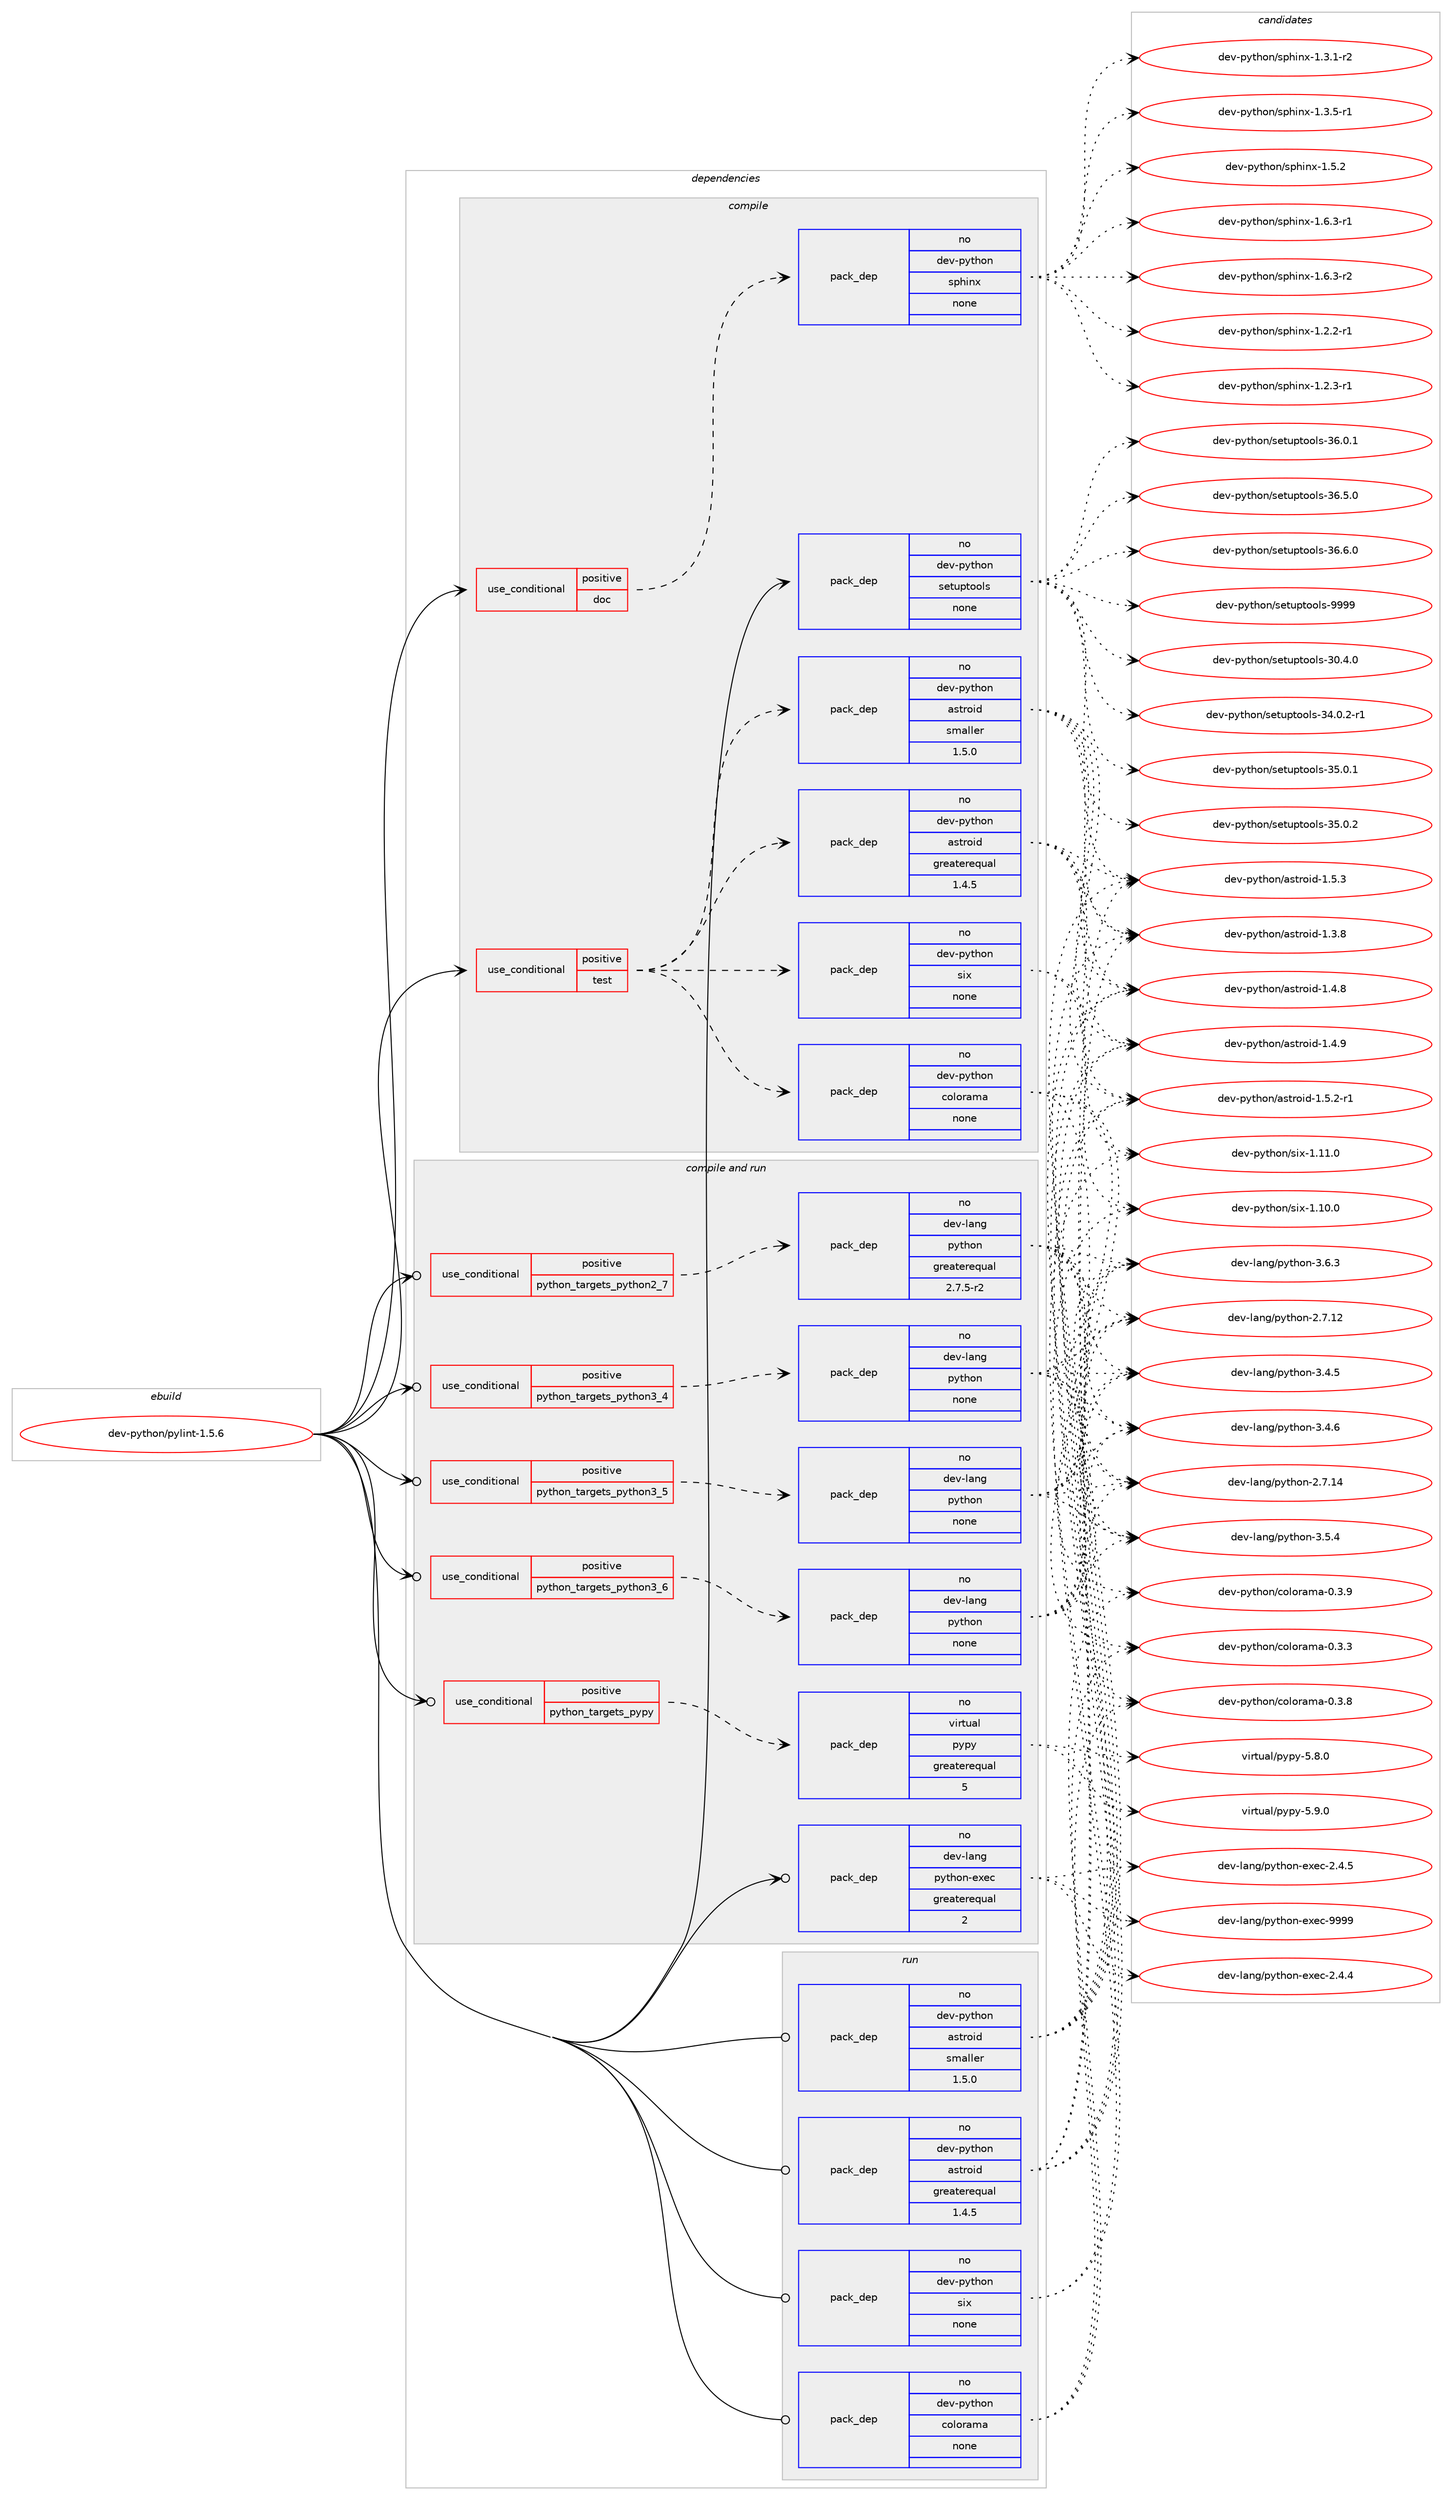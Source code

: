 digraph prolog {

# *************
# Graph options
# *************

newrank=true;
concentrate=true;
compound=true;
graph [rankdir=LR,fontname=Helvetica,fontsize=10,ranksep=1.5];#, ranksep=2.5, nodesep=0.2];
edge  [arrowhead=vee];
node  [fontname=Helvetica,fontsize=10];

# **********
# The ebuild
# **********

subgraph cluster_leftcol {
color=gray;
rank=same;
label=<<i>ebuild</i>>;
id [label="dev-python/pylint-1.5.6", color=red, width=4, href="../dev-python/pylint-1.5.6.svg"];
}

# ****************
# The dependencies
# ****************

subgraph cluster_midcol {
color=gray;
label=<<i>dependencies</i>>;
subgraph cluster_compile {
fillcolor="#eeeeee";
style=filled;
label=<<i>compile</i>>;
subgraph cond38712 {
dependency177261 [label=<<TABLE BORDER="0" CELLBORDER="1" CELLSPACING="0" CELLPADDING="4"><TR><TD ROWSPAN="3" CELLPADDING="10">use_conditional</TD></TR><TR><TD>positive</TD></TR><TR><TD>doc</TD></TR></TABLE>>, shape=none, color=red];
subgraph pack134631 {
dependency177262 [label=<<TABLE BORDER="0" CELLBORDER="1" CELLSPACING="0" CELLPADDING="4" WIDTH="220"><TR><TD ROWSPAN="6" CELLPADDING="30">pack_dep</TD></TR><TR><TD WIDTH="110">no</TD></TR><TR><TD>dev-python</TD></TR><TR><TD>sphinx</TD></TR><TR><TD>none</TD></TR><TR><TD></TD></TR></TABLE>>, shape=none, color=blue];
}
dependency177261:e -> dependency177262:w [weight=20,style="dashed",arrowhead="vee"];
}
id:e -> dependency177261:w [weight=20,style="solid",arrowhead="vee"];
subgraph cond38713 {
dependency177263 [label=<<TABLE BORDER="0" CELLBORDER="1" CELLSPACING="0" CELLPADDING="4"><TR><TD ROWSPAN="3" CELLPADDING="10">use_conditional</TD></TR><TR><TD>positive</TD></TR><TR><TD>test</TD></TR></TABLE>>, shape=none, color=red];
subgraph pack134632 {
dependency177264 [label=<<TABLE BORDER="0" CELLBORDER="1" CELLSPACING="0" CELLPADDING="4" WIDTH="220"><TR><TD ROWSPAN="6" CELLPADDING="30">pack_dep</TD></TR><TR><TD WIDTH="110">no</TD></TR><TR><TD>dev-python</TD></TR><TR><TD>astroid</TD></TR><TR><TD>greaterequal</TD></TR><TR><TD>1.4.5</TD></TR></TABLE>>, shape=none, color=blue];
}
dependency177263:e -> dependency177264:w [weight=20,style="dashed",arrowhead="vee"];
subgraph pack134633 {
dependency177265 [label=<<TABLE BORDER="0" CELLBORDER="1" CELLSPACING="0" CELLPADDING="4" WIDTH="220"><TR><TD ROWSPAN="6" CELLPADDING="30">pack_dep</TD></TR><TR><TD WIDTH="110">no</TD></TR><TR><TD>dev-python</TD></TR><TR><TD>astroid</TD></TR><TR><TD>smaller</TD></TR><TR><TD>1.5.0</TD></TR></TABLE>>, shape=none, color=blue];
}
dependency177263:e -> dependency177265:w [weight=20,style="dashed",arrowhead="vee"];
subgraph pack134634 {
dependency177266 [label=<<TABLE BORDER="0" CELLBORDER="1" CELLSPACING="0" CELLPADDING="4" WIDTH="220"><TR><TD ROWSPAN="6" CELLPADDING="30">pack_dep</TD></TR><TR><TD WIDTH="110">no</TD></TR><TR><TD>dev-python</TD></TR><TR><TD>colorama</TD></TR><TR><TD>none</TD></TR><TR><TD></TD></TR></TABLE>>, shape=none, color=blue];
}
dependency177263:e -> dependency177266:w [weight=20,style="dashed",arrowhead="vee"];
subgraph pack134635 {
dependency177267 [label=<<TABLE BORDER="0" CELLBORDER="1" CELLSPACING="0" CELLPADDING="4" WIDTH="220"><TR><TD ROWSPAN="6" CELLPADDING="30">pack_dep</TD></TR><TR><TD WIDTH="110">no</TD></TR><TR><TD>dev-python</TD></TR><TR><TD>six</TD></TR><TR><TD>none</TD></TR><TR><TD></TD></TR></TABLE>>, shape=none, color=blue];
}
dependency177263:e -> dependency177267:w [weight=20,style="dashed",arrowhead="vee"];
}
id:e -> dependency177263:w [weight=20,style="solid",arrowhead="vee"];
subgraph pack134636 {
dependency177268 [label=<<TABLE BORDER="0" CELLBORDER="1" CELLSPACING="0" CELLPADDING="4" WIDTH="220"><TR><TD ROWSPAN="6" CELLPADDING="30">pack_dep</TD></TR><TR><TD WIDTH="110">no</TD></TR><TR><TD>dev-python</TD></TR><TR><TD>setuptools</TD></TR><TR><TD>none</TD></TR><TR><TD></TD></TR></TABLE>>, shape=none, color=blue];
}
id:e -> dependency177268:w [weight=20,style="solid",arrowhead="vee"];
}
subgraph cluster_compileandrun {
fillcolor="#eeeeee";
style=filled;
label=<<i>compile and run</i>>;
subgraph cond38714 {
dependency177269 [label=<<TABLE BORDER="0" CELLBORDER="1" CELLSPACING="0" CELLPADDING="4"><TR><TD ROWSPAN="3" CELLPADDING="10">use_conditional</TD></TR><TR><TD>positive</TD></TR><TR><TD>python_targets_pypy</TD></TR></TABLE>>, shape=none, color=red];
subgraph pack134637 {
dependency177270 [label=<<TABLE BORDER="0" CELLBORDER="1" CELLSPACING="0" CELLPADDING="4" WIDTH="220"><TR><TD ROWSPAN="6" CELLPADDING="30">pack_dep</TD></TR><TR><TD WIDTH="110">no</TD></TR><TR><TD>virtual</TD></TR><TR><TD>pypy</TD></TR><TR><TD>greaterequal</TD></TR><TR><TD>5</TD></TR></TABLE>>, shape=none, color=blue];
}
dependency177269:e -> dependency177270:w [weight=20,style="dashed",arrowhead="vee"];
}
id:e -> dependency177269:w [weight=20,style="solid",arrowhead="odotvee"];
subgraph cond38715 {
dependency177271 [label=<<TABLE BORDER="0" CELLBORDER="1" CELLSPACING="0" CELLPADDING="4"><TR><TD ROWSPAN="3" CELLPADDING="10">use_conditional</TD></TR><TR><TD>positive</TD></TR><TR><TD>python_targets_python2_7</TD></TR></TABLE>>, shape=none, color=red];
subgraph pack134638 {
dependency177272 [label=<<TABLE BORDER="0" CELLBORDER="1" CELLSPACING="0" CELLPADDING="4" WIDTH="220"><TR><TD ROWSPAN="6" CELLPADDING="30">pack_dep</TD></TR><TR><TD WIDTH="110">no</TD></TR><TR><TD>dev-lang</TD></TR><TR><TD>python</TD></TR><TR><TD>greaterequal</TD></TR><TR><TD>2.7.5-r2</TD></TR></TABLE>>, shape=none, color=blue];
}
dependency177271:e -> dependency177272:w [weight=20,style="dashed",arrowhead="vee"];
}
id:e -> dependency177271:w [weight=20,style="solid",arrowhead="odotvee"];
subgraph cond38716 {
dependency177273 [label=<<TABLE BORDER="0" CELLBORDER="1" CELLSPACING="0" CELLPADDING="4"><TR><TD ROWSPAN="3" CELLPADDING="10">use_conditional</TD></TR><TR><TD>positive</TD></TR><TR><TD>python_targets_python3_4</TD></TR></TABLE>>, shape=none, color=red];
subgraph pack134639 {
dependency177274 [label=<<TABLE BORDER="0" CELLBORDER="1" CELLSPACING="0" CELLPADDING="4" WIDTH="220"><TR><TD ROWSPAN="6" CELLPADDING="30">pack_dep</TD></TR><TR><TD WIDTH="110">no</TD></TR><TR><TD>dev-lang</TD></TR><TR><TD>python</TD></TR><TR><TD>none</TD></TR><TR><TD></TD></TR></TABLE>>, shape=none, color=blue];
}
dependency177273:e -> dependency177274:w [weight=20,style="dashed",arrowhead="vee"];
}
id:e -> dependency177273:w [weight=20,style="solid",arrowhead="odotvee"];
subgraph cond38717 {
dependency177275 [label=<<TABLE BORDER="0" CELLBORDER="1" CELLSPACING="0" CELLPADDING="4"><TR><TD ROWSPAN="3" CELLPADDING="10">use_conditional</TD></TR><TR><TD>positive</TD></TR><TR><TD>python_targets_python3_5</TD></TR></TABLE>>, shape=none, color=red];
subgraph pack134640 {
dependency177276 [label=<<TABLE BORDER="0" CELLBORDER="1" CELLSPACING="0" CELLPADDING="4" WIDTH="220"><TR><TD ROWSPAN="6" CELLPADDING="30">pack_dep</TD></TR><TR><TD WIDTH="110">no</TD></TR><TR><TD>dev-lang</TD></TR><TR><TD>python</TD></TR><TR><TD>none</TD></TR><TR><TD></TD></TR></TABLE>>, shape=none, color=blue];
}
dependency177275:e -> dependency177276:w [weight=20,style="dashed",arrowhead="vee"];
}
id:e -> dependency177275:w [weight=20,style="solid",arrowhead="odotvee"];
subgraph cond38718 {
dependency177277 [label=<<TABLE BORDER="0" CELLBORDER="1" CELLSPACING="0" CELLPADDING="4"><TR><TD ROWSPAN="3" CELLPADDING="10">use_conditional</TD></TR><TR><TD>positive</TD></TR><TR><TD>python_targets_python3_6</TD></TR></TABLE>>, shape=none, color=red];
subgraph pack134641 {
dependency177278 [label=<<TABLE BORDER="0" CELLBORDER="1" CELLSPACING="0" CELLPADDING="4" WIDTH="220"><TR><TD ROWSPAN="6" CELLPADDING="30">pack_dep</TD></TR><TR><TD WIDTH="110">no</TD></TR><TR><TD>dev-lang</TD></TR><TR><TD>python</TD></TR><TR><TD>none</TD></TR><TR><TD></TD></TR></TABLE>>, shape=none, color=blue];
}
dependency177277:e -> dependency177278:w [weight=20,style="dashed",arrowhead="vee"];
}
id:e -> dependency177277:w [weight=20,style="solid",arrowhead="odotvee"];
subgraph pack134642 {
dependency177279 [label=<<TABLE BORDER="0" CELLBORDER="1" CELLSPACING="0" CELLPADDING="4" WIDTH="220"><TR><TD ROWSPAN="6" CELLPADDING="30">pack_dep</TD></TR><TR><TD WIDTH="110">no</TD></TR><TR><TD>dev-lang</TD></TR><TR><TD>python-exec</TD></TR><TR><TD>greaterequal</TD></TR><TR><TD>2</TD></TR></TABLE>>, shape=none, color=blue];
}
id:e -> dependency177279:w [weight=20,style="solid",arrowhead="odotvee"];
}
subgraph cluster_run {
fillcolor="#eeeeee";
style=filled;
label=<<i>run</i>>;
subgraph pack134643 {
dependency177280 [label=<<TABLE BORDER="0" CELLBORDER="1" CELLSPACING="0" CELLPADDING="4" WIDTH="220"><TR><TD ROWSPAN="6" CELLPADDING="30">pack_dep</TD></TR><TR><TD WIDTH="110">no</TD></TR><TR><TD>dev-python</TD></TR><TR><TD>astroid</TD></TR><TR><TD>greaterequal</TD></TR><TR><TD>1.4.5</TD></TR></TABLE>>, shape=none, color=blue];
}
id:e -> dependency177280:w [weight=20,style="solid",arrowhead="odot"];
subgraph pack134644 {
dependency177281 [label=<<TABLE BORDER="0" CELLBORDER="1" CELLSPACING="0" CELLPADDING="4" WIDTH="220"><TR><TD ROWSPAN="6" CELLPADDING="30">pack_dep</TD></TR><TR><TD WIDTH="110">no</TD></TR><TR><TD>dev-python</TD></TR><TR><TD>astroid</TD></TR><TR><TD>smaller</TD></TR><TR><TD>1.5.0</TD></TR></TABLE>>, shape=none, color=blue];
}
id:e -> dependency177281:w [weight=20,style="solid",arrowhead="odot"];
subgraph pack134645 {
dependency177282 [label=<<TABLE BORDER="0" CELLBORDER="1" CELLSPACING="0" CELLPADDING="4" WIDTH="220"><TR><TD ROWSPAN="6" CELLPADDING="30">pack_dep</TD></TR><TR><TD WIDTH="110">no</TD></TR><TR><TD>dev-python</TD></TR><TR><TD>colorama</TD></TR><TR><TD>none</TD></TR><TR><TD></TD></TR></TABLE>>, shape=none, color=blue];
}
id:e -> dependency177282:w [weight=20,style="solid",arrowhead="odot"];
subgraph pack134646 {
dependency177283 [label=<<TABLE BORDER="0" CELLBORDER="1" CELLSPACING="0" CELLPADDING="4" WIDTH="220"><TR><TD ROWSPAN="6" CELLPADDING="30">pack_dep</TD></TR><TR><TD WIDTH="110">no</TD></TR><TR><TD>dev-python</TD></TR><TR><TD>six</TD></TR><TR><TD>none</TD></TR><TR><TD></TD></TR></TABLE>>, shape=none, color=blue];
}
id:e -> dependency177283:w [weight=20,style="solid",arrowhead="odot"];
}
}

# **************
# The candidates
# **************

subgraph cluster_choices {
rank=same;
color=gray;
label=<<i>candidates</i>>;

subgraph choice134631 {
color=black;
nodesep=1;
choice10010111845112121116104111110471151121041051101204549465046504511449 [label="dev-python/sphinx-1.2.2-r1", color=red, width=4,href="../dev-python/sphinx-1.2.2-r1.svg"];
choice10010111845112121116104111110471151121041051101204549465046514511449 [label="dev-python/sphinx-1.2.3-r1", color=red, width=4,href="../dev-python/sphinx-1.2.3-r1.svg"];
choice10010111845112121116104111110471151121041051101204549465146494511450 [label="dev-python/sphinx-1.3.1-r2", color=red, width=4,href="../dev-python/sphinx-1.3.1-r2.svg"];
choice10010111845112121116104111110471151121041051101204549465146534511449 [label="dev-python/sphinx-1.3.5-r1", color=red, width=4,href="../dev-python/sphinx-1.3.5-r1.svg"];
choice1001011184511212111610411111047115112104105110120454946534650 [label="dev-python/sphinx-1.5.2", color=red, width=4,href="../dev-python/sphinx-1.5.2.svg"];
choice10010111845112121116104111110471151121041051101204549465446514511449 [label="dev-python/sphinx-1.6.3-r1", color=red, width=4,href="../dev-python/sphinx-1.6.3-r1.svg"];
choice10010111845112121116104111110471151121041051101204549465446514511450 [label="dev-python/sphinx-1.6.3-r2", color=red, width=4,href="../dev-python/sphinx-1.6.3-r2.svg"];
dependency177262:e -> choice10010111845112121116104111110471151121041051101204549465046504511449:w [style=dotted,weight="100"];
dependency177262:e -> choice10010111845112121116104111110471151121041051101204549465046514511449:w [style=dotted,weight="100"];
dependency177262:e -> choice10010111845112121116104111110471151121041051101204549465146494511450:w [style=dotted,weight="100"];
dependency177262:e -> choice10010111845112121116104111110471151121041051101204549465146534511449:w [style=dotted,weight="100"];
dependency177262:e -> choice1001011184511212111610411111047115112104105110120454946534650:w [style=dotted,weight="100"];
dependency177262:e -> choice10010111845112121116104111110471151121041051101204549465446514511449:w [style=dotted,weight="100"];
dependency177262:e -> choice10010111845112121116104111110471151121041051101204549465446514511450:w [style=dotted,weight="100"];
}
subgraph choice134632 {
color=black;
nodesep=1;
choice100101118451121211161041111104797115116114111105100454946514656 [label="dev-python/astroid-1.3.8", color=red, width=4,href="../dev-python/astroid-1.3.8.svg"];
choice100101118451121211161041111104797115116114111105100454946524656 [label="dev-python/astroid-1.4.8", color=red, width=4,href="../dev-python/astroid-1.4.8.svg"];
choice100101118451121211161041111104797115116114111105100454946524657 [label="dev-python/astroid-1.4.9", color=red, width=4,href="../dev-python/astroid-1.4.9.svg"];
choice1001011184511212111610411111047971151161141111051004549465346504511449 [label="dev-python/astroid-1.5.2-r1", color=red, width=4,href="../dev-python/astroid-1.5.2-r1.svg"];
choice100101118451121211161041111104797115116114111105100454946534651 [label="dev-python/astroid-1.5.3", color=red, width=4,href="../dev-python/astroid-1.5.3.svg"];
dependency177264:e -> choice100101118451121211161041111104797115116114111105100454946514656:w [style=dotted,weight="100"];
dependency177264:e -> choice100101118451121211161041111104797115116114111105100454946524656:w [style=dotted,weight="100"];
dependency177264:e -> choice100101118451121211161041111104797115116114111105100454946524657:w [style=dotted,weight="100"];
dependency177264:e -> choice1001011184511212111610411111047971151161141111051004549465346504511449:w [style=dotted,weight="100"];
dependency177264:e -> choice100101118451121211161041111104797115116114111105100454946534651:w [style=dotted,weight="100"];
}
subgraph choice134633 {
color=black;
nodesep=1;
choice100101118451121211161041111104797115116114111105100454946514656 [label="dev-python/astroid-1.3.8", color=red, width=4,href="../dev-python/astroid-1.3.8.svg"];
choice100101118451121211161041111104797115116114111105100454946524656 [label="dev-python/astroid-1.4.8", color=red, width=4,href="../dev-python/astroid-1.4.8.svg"];
choice100101118451121211161041111104797115116114111105100454946524657 [label="dev-python/astroid-1.4.9", color=red, width=4,href="../dev-python/astroid-1.4.9.svg"];
choice1001011184511212111610411111047971151161141111051004549465346504511449 [label="dev-python/astroid-1.5.2-r1", color=red, width=4,href="../dev-python/astroid-1.5.2-r1.svg"];
choice100101118451121211161041111104797115116114111105100454946534651 [label="dev-python/astroid-1.5.3", color=red, width=4,href="../dev-python/astroid-1.5.3.svg"];
dependency177265:e -> choice100101118451121211161041111104797115116114111105100454946514656:w [style=dotted,weight="100"];
dependency177265:e -> choice100101118451121211161041111104797115116114111105100454946524656:w [style=dotted,weight="100"];
dependency177265:e -> choice100101118451121211161041111104797115116114111105100454946524657:w [style=dotted,weight="100"];
dependency177265:e -> choice1001011184511212111610411111047971151161141111051004549465346504511449:w [style=dotted,weight="100"];
dependency177265:e -> choice100101118451121211161041111104797115116114111105100454946534651:w [style=dotted,weight="100"];
}
subgraph choice134634 {
color=black;
nodesep=1;
choice1001011184511212111610411111047991111081111149710997454846514651 [label="dev-python/colorama-0.3.3", color=red, width=4,href="../dev-python/colorama-0.3.3.svg"];
choice1001011184511212111610411111047991111081111149710997454846514656 [label="dev-python/colorama-0.3.8", color=red, width=4,href="../dev-python/colorama-0.3.8.svg"];
choice1001011184511212111610411111047991111081111149710997454846514657 [label="dev-python/colorama-0.3.9", color=red, width=4,href="../dev-python/colorama-0.3.9.svg"];
dependency177266:e -> choice1001011184511212111610411111047991111081111149710997454846514651:w [style=dotted,weight="100"];
dependency177266:e -> choice1001011184511212111610411111047991111081111149710997454846514656:w [style=dotted,weight="100"];
dependency177266:e -> choice1001011184511212111610411111047991111081111149710997454846514657:w [style=dotted,weight="100"];
}
subgraph choice134635 {
color=black;
nodesep=1;
choice100101118451121211161041111104711510512045494649484648 [label="dev-python/six-1.10.0", color=red, width=4,href="../dev-python/six-1.10.0.svg"];
choice100101118451121211161041111104711510512045494649494648 [label="dev-python/six-1.11.0", color=red, width=4,href="../dev-python/six-1.11.0.svg"];
dependency177267:e -> choice100101118451121211161041111104711510512045494649484648:w [style=dotted,weight="100"];
dependency177267:e -> choice100101118451121211161041111104711510512045494649494648:w [style=dotted,weight="100"];
}
subgraph choice134636 {
color=black;
nodesep=1;
choice100101118451121211161041111104711510111611711211611111110811545514846524648 [label="dev-python/setuptools-30.4.0", color=red, width=4,href="../dev-python/setuptools-30.4.0.svg"];
choice1001011184511212111610411111047115101116117112116111111108115455152464846504511449 [label="dev-python/setuptools-34.0.2-r1", color=red, width=4,href="../dev-python/setuptools-34.0.2-r1.svg"];
choice100101118451121211161041111104711510111611711211611111110811545515346484649 [label="dev-python/setuptools-35.0.1", color=red, width=4,href="../dev-python/setuptools-35.0.1.svg"];
choice100101118451121211161041111104711510111611711211611111110811545515346484650 [label="dev-python/setuptools-35.0.2", color=red, width=4,href="../dev-python/setuptools-35.0.2.svg"];
choice100101118451121211161041111104711510111611711211611111110811545515446484649 [label="dev-python/setuptools-36.0.1", color=red, width=4,href="../dev-python/setuptools-36.0.1.svg"];
choice100101118451121211161041111104711510111611711211611111110811545515446534648 [label="dev-python/setuptools-36.5.0", color=red, width=4,href="../dev-python/setuptools-36.5.0.svg"];
choice100101118451121211161041111104711510111611711211611111110811545515446544648 [label="dev-python/setuptools-36.6.0", color=red, width=4,href="../dev-python/setuptools-36.6.0.svg"];
choice10010111845112121116104111110471151011161171121161111111081154557575757 [label="dev-python/setuptools-9999", color=red, width=4,href="../dev-python/setuptools-9999.svg"];
dependency177268:e -> choice100101118451121211161041111104711510111611711211611111110811545514846524648:w [style=dotted,weight="100"];
dependency177268:e -> choice1001011184511212111610411111047115101116117112116111111108115455152464846504511449:w [style=dotted,weight="100"];
dependency177268:e -> choice100101118451121211161041111104711510111611711211611111110811545515346484649:w [style=dotted,weight="100"];
dependency177268:e -> choice100101118451121211161041111104711510111611711211611111110811545515346484650:w [style=dotted,weight="100"];
dependency177268:e -> choice100101118451121211161041111104711510111611711211611111110811545515446484649:w [style=dotted,weight="100"];
dependency177268:e -> choice100101118451121211161041111104711510111611711211611111110811545515446534648:w [style=dotted,weight="100"];
dependency177268:e -> choice100101118451121211161041111104711510111611711211611111110811545515446544648:w [style=dotted,weight="100"];
dependency177268:e -> choice10010111845112121116104111110471151011161171121161111111081154557575757:w [style=dotted,weight="100"];
}
subgraph choice134637 {
color=black;
nodesep=1;
choice1181051141161179710847112121112121455346564648 [label="virtual/pypy-5.8.0", color=red, width=4,href="../virtual/pypy-5.8.0.svg"];
choice1181051141161179710847112121112121455346574648 [label="virtual/pypy-5.9.0", color=red, width=4,href="../virtual/pypy-5.9.0.svg"];
dependency177270:e -> choice1181051141161179710847112121112121455346564648:w [style=dotted,weight="100"];
dependency177270:e -> choice1181051141161179710847112121112121455346574648:w [style=dotted,weight="100"];
}
subgraph choice134638 {
color=black;
nodesep=1;
choice10010111845108971101034711212111610411111045504655464950 [label="dev-lang/python-2.7.12", color=red, width=4,href="../dev-lang/python-2.7.12.svg"];
choice10010111845108971101034711212111610411111045504655464952 [label="dev-lang/python-2.7.14", color=red, width=4,href="../dev-lang/python-2.7.14.svg"];
choice100101118451089711010347112121116104111110455146524653 [label="dev-lang/python-3.4.5", color=red, width=4,href="../dev-lang/python-3.4.5.svg"];
choice100101118451089711010347112121116104111110455146524654 [label="dev-lang/python-3.4.6", color=red, width=4,href="../dev-lang/python-3.4.6.svg"];
choice100101118451089711010347112121116104111110455146534652 [label="dev-lang/python-3.5.4", color=red, width=4,href="../dev-lang/python-3.5.4.svg"];
choice100101118451089711010347112121116104111110455146544651 [label="dev-lang/python-3.6.3", color=red, width=4,href="../dev-lang/python-3.6.3.svg"];
dependency177272:e -> choice10010111845108971101034711212111610411111045504655464950:w [style=dotted,weight="100"];
dependency177272:e -> choice10010111845108971101034711212111610411111045504655464952:w [style=dotted,weight="100"];
dependency177272:e -> choice100101118451089711010347112121116104111110455146524653:w [style=dotted,weight="100"];
dependency177272:e -> choice100101118451089711010347112121116104111110455146524654:w [style=dotted,weight="100"];
dependency177272:e -> choice100101118451089711010347112121116104111110455146534652:w [style=dotted,weight="100"];
dependency177272:e -> choice100101118451089711010347112121116104111110455146544651:w [style=dotted,weight="100"];
}
subgraph choice134639 {
color=black;
nodesep=1;
choice10010111845108971101034711212111610411111045504655464950 [label="dev-lang/python-2.7.12", color=red, width=4,href="../dev-lang/python-2.7.12.svg"];
choice10010111845108971101034711212111610411111045504655464952 [label="dev-lang/python-2.7.14", color=red, width=4,href="../dev-lang/python-2.7.14.svg"];
choice100101118451089711010347112121116104111110455146524653 [label="dev-lang/python-3.4.5", color=red, width=4,href="../dev-lang/python-3.4.5.svg"];
choice100101118451089711010347112121116104111110455146524654 [label="dev-lang/python-3.4.6", color=red, width=4,href="../dev-lang/python-3.4.6.svg"];
choice100101118451089711010347112121116104111110455146534652 [label="dev-lang/python-3.5.4", color=red, width=4,href="../dev-lang/python-3.5.4.svg"];
choice100101118451089711010347112121116104111110455146544651 [label="dev-lang/python-3.6.3", color=red, width=4,href="../dev-lang/python-3.6.3.svg"];
dependency177274:e -> choice10010111845108971101034711212111610411111045504655464950:w [style=dotted,weight="100"];
dependency177274:e -> choice10010111845108971101034711212111610411111045504655464952:w [style=dotted,weight="100"];
dependency177274:e -> choice100101118451089711010347112121116104111110455146524653:w [style=dotted,weight="100"];
dependency177274:e -> choice100101118451089711010347112121116104111110455146524654:w [style=dotted,weight="100"];
dependency177274:e -> choice100101118451089711010347112121116104111110455146534652:w [style=dotted,weight="100"];
dependency177274:e -> choice100101118451089711010347112121116104111110455146544651:w [style=dotted,weight="100"];
}
subgraph choice134640 {
color=black;
nodesep=1;
choice10010111845108971101034711212111610411111045504655464950 [label="dev-lang/python-2.7.12", color=red, width=4,href="../dev-lang/python-2.7.12.svg"];
choice10010111845108971101034711212111610411111045504655464952 [label="dev-lang/python-2.7.14", color=red, width=4,href="../dev-lang/python-2.7.14.svg"];
choice100101118451089711010347112121116104111110455146524653 [label="dev-lang/python-3.4.5", color=red, width=4,href="../dev-lang/python-3.4.5.svg"];
choice100101118451089711010347112121116104111110455146524654 [label="dev-lang/python-3.4.6", color=red, width=4,href="../dev-lang/python-3.4.6.svg"];
choice100101118451089711010347112121116104111110455146534652 [label="dev-lang/python-3.5.4", color=red, width=4,href="../dev-lang/python-3.5.4.svg"];
choice100101118451089711010347112121116104111110455146544651 [label="dev-lang/python-3.6.3", color=red, width=4,href="../dev-lang/python-3.6.3.svg"];
dependency177276:e -> choice10010111845108971101034711212111610411111045504655464950:w [style=dotted,weight="100"];
dependency177276:e -> choice10010111845108971101034711212111610411111045504655464952:w [style=dotted,weight="100"];
dependency177276:e -> choice100101118451089711010347112121116104111110455146524653:w [style=dotted,weight="100"];
dependency177276:e -> choice100101118451089711010347112121116104111110455146524654:w [style=dotted,weight="100"];
dependency177276:e -> choice100101118451089711010347112121116104111110455146534652:w [style=dotted,weight="100"];
dependency177276:e -> choice100101118451089711010347112121116104111110455146544651:w [style=dotted,weight="100"];
}
subgraph choice134641 {
color=black;
nodesep=1;
choice10010111845108971101034711212111610411111045504655464950 [label="dev-lang/python-2.7.12", color=red, width=4,href="../dev-lang/python-2.7.12.svg"];
choice10010111845108971101034711212111610411111045504655464952 [label="dev-lang/python-2.7.14", color=red, width=4,href="../dev-lang/python-2.7.14.svg"];
choice100101118451089711010347112121116104111110455146524653 [label="dev-lang/python-3.4.5", color=red, width=4,href="../dev-lang/python-3.4.5.svg"];
choice100101118451089711010347112121116104111110455146524654 [label="dev-lang/python-3.4.6", color=red, width=4,href="../dev-lang/python-3.4.6.svg"];
choice100101118451089711010347112121116104111110455146534652 [label="dev-lang/python-3.5.4", color=red, width=4,href="../dev-lang/python-3.5.4.svg"];
choice100101118451089711010347112121116104111110455146544651 [label="dev-lang/python-3.6.3", color=red, width=4,href="../dev-lang/python-3.6.3.svg"];
dependency177278:e -> choice10010111845108971101034711212111610411111045504655464950:w [style=dotted,weight="100"];
dependency177278:e -> choice10010111845108971101034711212111610411111045504655464952:w [style=dotted,weight="100"];
dependency177278:e -> choice100101118451089711010347112121116104111110455146524653:w [style=dotted,weight="100"];
dependency177278:e -> choice100101118451089711010347112121116104111110455146524654:w [style=dotted,weight="100"];
dependency177278:e -> choice100101118451089711010347112121116104111110455146534652:w [style=dotted,weight="100"];
dependency177278:e -> choice100101118451089711010347112121116104111110455146544651:w [style=dotted,weight="100"];
}
subgraph choice134642 {
color=black;
nodesep=1;
choice1001011184510897110103471121211161041111104510112010199455046524652 [label="dev-lang/python-exec-2.4.4", color=red, width=4,href="../dev-lang/python-exec-2.4.4.svg"];
choice1001011184510897110103471121211161041111104510112010199455046524653 [label="dev-lang/python-exec-2.4.5", color=red, width=4,href="../dev-lang/python-exec-2.4.5.svg"];
choice10010111845108971101034711212111610411111045101120101994557575757 [label="dev-lang/python-exec-9999", color=red, width=4,href="../dev-lang/python-exec-9999.svg"];
dependency177279:e -> choice1001011184510897110103471121211161041111104510112010199455046524652:w [style=dotted,weight="100"];
dependency177279:e -> choice1001011184510897110103471121211161041111104510112010199455046524653:w [style=dotted,weight="100"];
dependency177279:e -> choice10010111845108971101034711212111610411111045101120101994557575757:w [style=dotted,weight="100"];
}
subgraph choice134643 {
color=black;
nodesep=1;
choice100101118451121211161041111104797115116114111105100454946514656 [label="dev-python/astroid-1.3.8", color=red, width=4,href="../dev-python/astroid-1.3.8.svg"];
choice100101118451121211161041111104797115116114111105100454946524656 [label="dev-python/astroid-1.4.8", color=red, width=4,href="../dev-python/astroid-1.4.8.svg"];
choice100101118451121211161041111104797115116114111105100454946524657 [label="dev-python/astroid-1.4.9", color=red, width=4,href="../dev-python/astroid-1.4.9.svg"];
choice1001011184511212111610411111047971151161141111051004549465346504511449 [label="dev-python/astroid-1.5.2-r1", color=red, width=4,href="../dev-python/astroid-1.5.2-r1.svg"];
choice100101118451121211161041111104797115116114111105100454946534651 [label="dev-python/astroid-1.5.3", color=red, width=4,href="../dev-python/astroid-1.5.3.svg"];
dependency177280:e -> choice100101118451121211161041111104797115116114111105100454946514656:w [style=dotted,weight="100"];
dependency177280:e -> choice100101118451121211161041111104797115116114111105100454946524656:w [style=dotted,weight="100"];
dependency177280:e -> choice100101118451121211161041111104797115116114111105100454946524657:w [style=dotted,weight="100"];
dependency177280:e -> choice1001011184511212111610411111047971151161141111051004549465346504511449:w [style=dotted,weight="100"];
dependency177280:e -> choice100101118451121211161041111104797115116114111105100454946534651:w [style=dotted,weight="100"];
}
subgraph choice134644 {
color=black;
nodesep=1;
choice100101118451121211161041111104797115116114111105100454946514656 [label="dev-python/astroid-1.3.8", color=red, width=4,href="../dev-python/astroid-1.3.8.svg"];
choice100101118451121211161041111104797115116114111105100454946524656 [label="dev-python/astroid-1.4.8", color=red, width=4,href="../dev-python/astroid-1.4.8.svg"];
choice100101118451121211161041111104797115116114111105100454946524657 [label="dev-python/astroid-1.4.9", color=red, width=4,href="../dev-python/astroid-1.4.9.svg"];
choice1001011184511212111610411111047971151161141111051004549465346504511449 [label="dev-python/astroid-1.5.2-r1", color=red, width=4,href="../dev-python/astroid-1.5.2-r1.svg"];
choice100101118451121211161041111104797115116114111105100454946534651 [label="dev-python/astroid-1.5.3", color=red, width=4,href="../dev-python/astroid-1.5.3.svg"];
dependency177281:e -> choice100101118451121211161041111104797115116114111105100454946514656:w [style=dotted,weight="100"];
dependency177281:e -> choice100101118451121211161041111104797115116114111105100454946524656:w [style=dotted,weight="100"];
dependency177281:e -> choice100101118451121211161041111104797115116114111105100454946524657:w [style=dotted,weight="100"];
dependency177281:e -> choice1001011184511212111610411111047971151161141111051004549465346504511449:w [style=dotted,weight="100"];
dependency177281:e -> choice100101118451121211161041111104797115116114111105100454946534651:w [style=dotted,weight="100"];
}
subgraph choice134645 {
color=black;
nodesep=1;
choice1001011184511212111610411111047991111081111149710997454846514651 [label="dev-python/colorama-0.3.3", color=red, width=4,href="../dev-python/colorama-0.3.3.svg"];
choice1001011184511212111610411111047991111081111149710997454846514656 [label="dev-python/colorama-0.3.8", color=red, width=4,href="../dev-python/colorama-0.3.8.svg"];
choice1001011184511212111610411111047991111081111149710997454846514657 [label="dev-python/colorama-0.3.9", color=red, width=4,href="../dev-python/colorama-0.3.9.svg"];
dependency177282:e -> choice1001011184511212111610411111047991111081111149710997454846514651:w [style=dotted,weight="100"];
dependency177282:e -> choice1001011184511212111610411111047991111081111149710997454846514656:w [style=dotted,weight="100"];
dependency177282:e -> choice1001011184511212111610411111047991111081111149710997454846514657:w [style=dotted,weight="100"];
}
subgraph choice134646 {
color=black;
nodesep=1;
choice100101118451121211161041111104711510512045494649484648 [label="dev-python/six-1.10.0", color=red, width=4,href="../dev-python/six-1.10.0.svg"];
choice100101118451121211161041111104711510512045494649494648 [label="dev-python/six-1.11.0", color=red, width=4,href="../dev-python/six-1.11.0.svg"];
dependency177283:e -> choice100101118451121211161041111104711510512045494649484648:w [style=dotted,weight="100"];
dependency177283:e -> choice100101118451121211161041111104711510512045494649494648:w [style=dotted,weight="100"];
}
}

}
